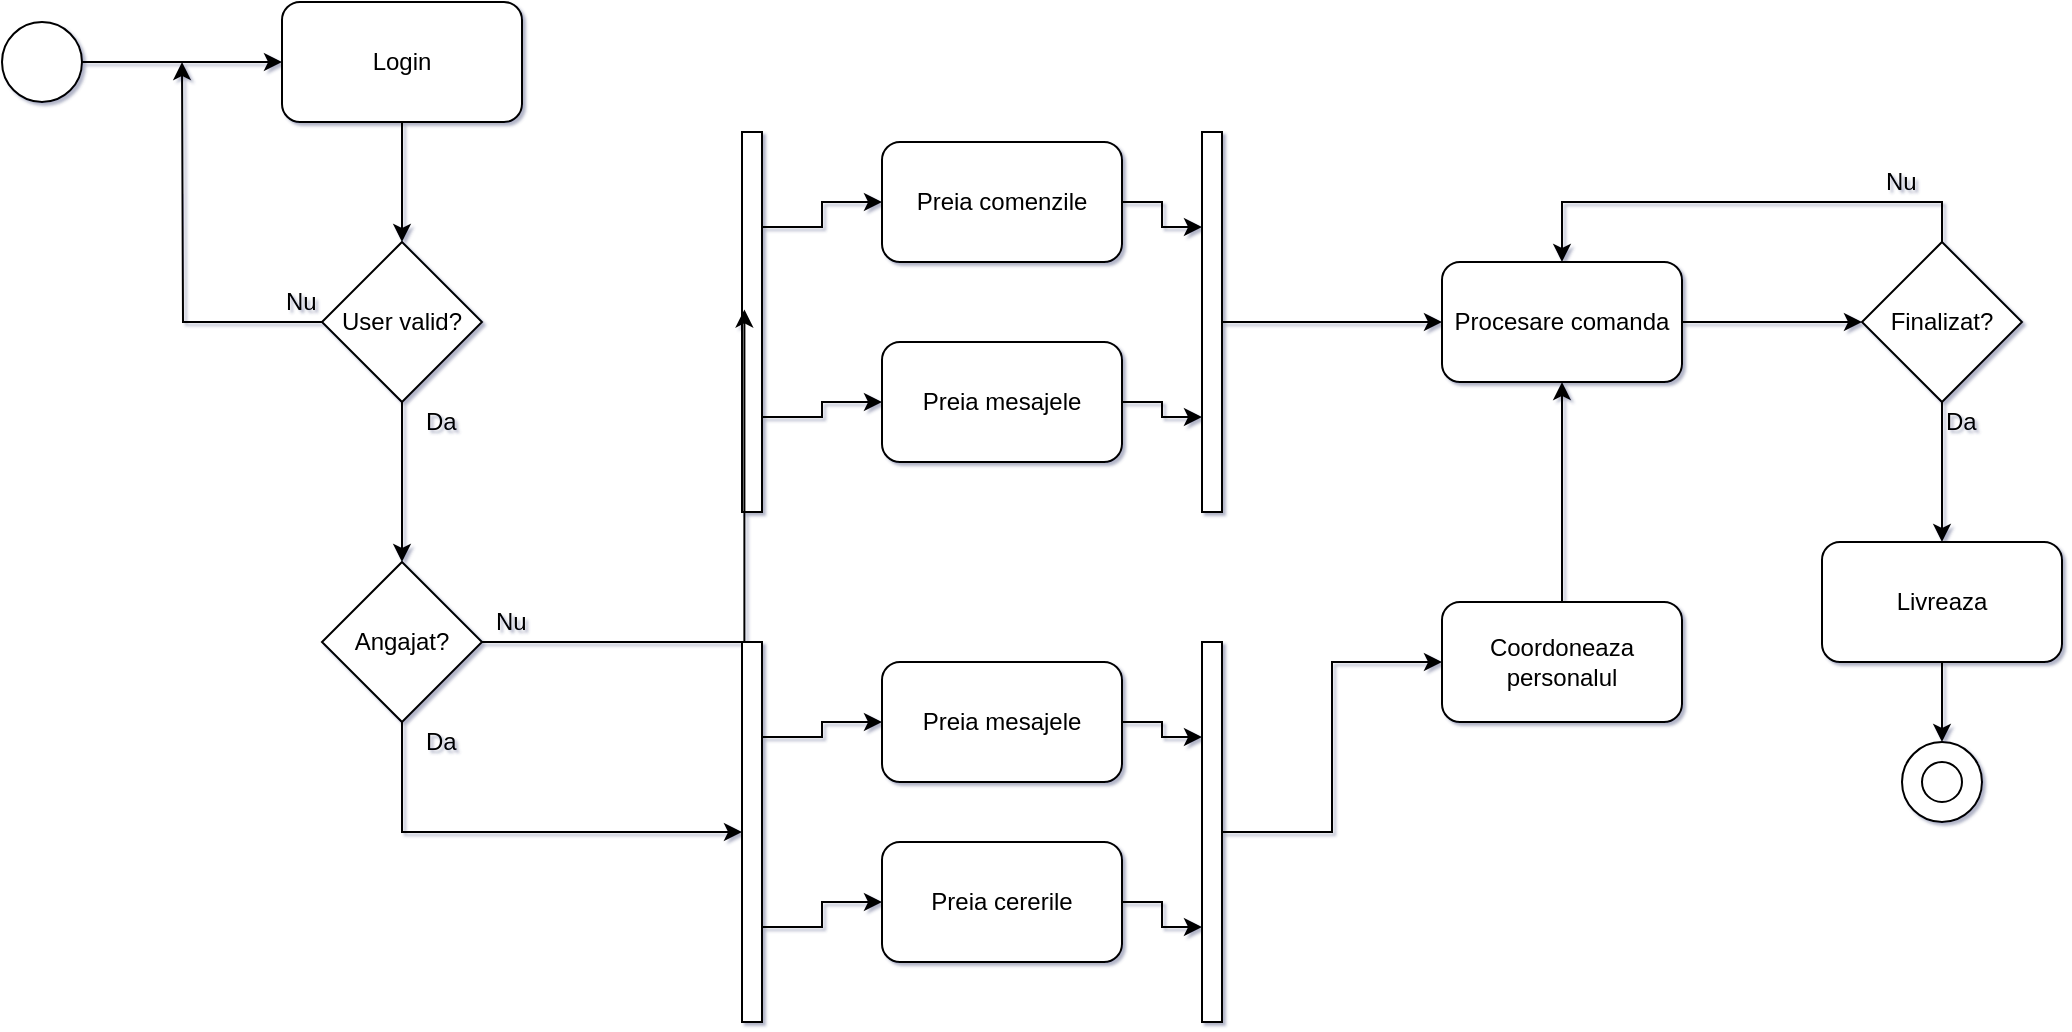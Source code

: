 <mxfile version="12.2.7" type="device" pages="1"><diagram id="grk2xSzgRMciQ6-XuMtg" name="Page-1"><mxGraphModel dx="1264" dy="534" grid="1" gridSize="10" guides="1" tooltips="1" connect="1" arrows="1" fold="1" page="1" pageScale="1" pageWidth="850" pageHeight="1100" background="#ffffff" math="0" shadow="1"><root><mxCell id="0"/><mxCell id="1" parent="0"/><mxCell id="65v1SRv-_Eyv69s4_xlO-5" style="edgeStyle=orthogonalEdgeStyle;rounded=0;orthogonalLoop=1;jettySize=auto;html=1;exitX=1;exitY=0.5;exitDx=0;exitDy=0;" edge="1" parent="1" source="65v1SRv-_Eyv69s4_xlO-1" target="65v1SRv-_Eyv69s4_xlO-2"><mxGeometry relative="1" as="geometry"/></mxCell><mxCell id="65v1SRv-_Eyv69s4_xlO-1" value="" style="ellipse;whiteSpace=wrap;html=1;aspect=fixed;" vertex="1" parent="1"><mxGeometry x="110" y="80" width="40" height="40" as="geometry"/></mxCell><mxCell id="65v1SRv-_Eyv69s4_xlO-4" style="edgeStyle=orthogonalEdgeStyle;rounded=0;orthogonalLoop=1;jettySize=auto;html=1;exitX=0.5;exitY=1;exitDx=0;exitDy=0;entryX=0.5;entryY=0;entryDx=0;entryDy=0;" edge="1" parent="1" source="65v1SRv-_Eyv69s4_xlO-2" target="65v1SRv-_Eyv69s4_xlO-3"><mxGeometry relative="1" as="geometry"/></mxCell><mxCell id="65v1SRv-_Eyv69s4_xlO-2" value="Login" style="rounded=1;whiteSpace=wrap;html=1;" vertex="1" parent="1"><mxGeometry x="250" y="70" width="120" height="60" as="geometry"/></mxCell><mxCell id="65v1SRv-_Eyv69s4_xlO-22" style="edgeStyle=orthogonalEdgeStyle;rounded=0;orthogonalLoop=1;jettySize=auto;html=1;exitX=0.5;exitY=1;exitDx=0;exitDy=0;entryX=0.5;entryY=0;entryDx=0;entryDy=0;" edge="1" parent="1" source="65v1SRv-_Eyv69s4_xlO-3" target="65v1SRv-_Eyv69s4_xlO-21"><mxGeometry relative="1" as="geometry"/></mxCell><mxCell id="65v1SRv-_Eyv69s4_xlO-25" style="edgeStyle=orthogonalEdgeStyle;rounded=0;orthogonalLoop=1;jettySize=auto;html=1;exitX=0;exitY=0.5;exitDx=0;exitDy=0;" edge="1" parent="1" source="65v1SRv-_Eyv69s4_xlO-3"><mxGeometry relative="1" as="geometry"><mxPoint x="200" y="100" as="targetPoint"/></mxGeometry></mxCell><mxCell id="65v1SRv-_Eyv69s4_xlO-3" value="User valid?" style="rhombus;whiteSpace=wrap;html=1;" vertex="1" parent="1"><mxGeometry x="270" y="190" width="80" height="80" as="geometry"/></mxCell><mxCell id="65v1SRv-_Eyv69s4_xlO-19" style="edgeStyle=orthogonalEdgeStyle;rounded=0;orthogonalLoop=1;jettySize=auto;html=1;exitX=1;exitY=0.25;exitDx=0;exitDy=0;entryX=0;entryY=0.5;entryDx=0;entryDy=0;" edge="1" parent="1" source="65v1SRv-_Eyv69s4_xlO-7" target="65v1SRv-_Eyv69s4_xlO-17"><mxGeometry relative="1" as="geometry"/></mxCell><mxCell id="65v1SRv-_Eyv69s4_xlO-20" style="edgeStyle=orthogonalEdgeStyle;rounded=0;orthogonalLoop=1;jettySize=auto;html=1;exitX=1;exitY=0.75;exitDx=0;exitDy=0;entryX=0;entryY=0.5;entryDx=0;entryDy=0;" edge="1" parent="1" source="65v1SRv-_Eyv69s4_xlO-7" target="65v1SRv-_Eyv69s4_xlO-16"><mxGeometry relative="1" as="geometry"/></mxCell><mxCell id="65v1SRv-_Eyv69s4_xlO-7" value="" style="rounded=0;whiteSpace=wrap;html=1;" vertex="1" parent="1"><mxGeometry x="480" y="135" width="10" height="190" as="geometry"/></mxCell><mxCell id="65v1SRv-_Eyv69s4_xlO-40" style="edgeStyle=orthogonalEdgeStyle;rounded=0;orthogonalLoop=1;jettySize=auto;html=1;exitX=1;exitY=0.5;exitDx=0;exitDy=0;entryX=0;entryY=0.75;entryDx=0;entryDy=0;" edge="1" parent="1" source="65v1SRv-_Eyv69s4_xlO-16" target="65v1SRv-_Eyv69s4_xlO-38"><mxGeometry relative="1" as="geometry"/></mxCell><mxCell id="65v1SRv-_Eyv69s4_xlO-16" value="Preia mesajele" style="rounded=1;whiteSpace=wrap;html=1;" vertex="1" parent="1"><mxGeometry x="550" y="240" width="120" height="60" as="geometry"/></mxCell><mxCell id="65v1SRv-_Eyv69s4_xlO-39" style="edgeStyle=orthogonalEdgeStyle;rounded=0;orthogonalLoop=1;jettySize=auto;html=1;exitX=1;exitY=0.5;exitDx=0;exitDy=0;entryX=0;entryY=0.25;entryDx=0;entryDy=0;" edge="1" parent="1" source="65v1SRv-_Eyv69s4_xlO-17" target="65v1SRv-_Eyv69s4_xlO-38"><mxGeometry relative="1" as="geometry"/></mxCell><mxCell id="65v1SRv-_Eyv69s4_xlO-17" value="Preia comenzile" style="rounded=1;whiteSpace=wrap;html=1;" vertex="1" parent="1"><mxGeometry x="550" y="140" width="120" height="60" as="geometry"/></mxCell><mxCell id="65v1SRv-_Eyv69s4_xlO-27" style="edgeStyle=orthogonalEdgeStyle;rounded=0;orthogonalLoop=1;jettySize=auto;html=1;exitX=1;exitY=0.5;exitDx=0;exitDy=0;entryX=0.12;entryY=0.467;entryDx=0;entryDy=0;entryPerimeter=0;" edge="1" parent="1" source="65v1SRv-_Eyv69s4_xlO-21" target="65v1SRv-_Eyv69s4_xlO-7"><mxGeometry relative="1" as="geometry"/></mxCell><mxCell id="65v1SRv-_Eyv69s4_xlO-30" style="edgeStyle=orthogonalEdgeStyle;rounded=0;orthogonalLoop=1;jettySize=auto;html=1;exitX=0.5;exitY=1;exitDx=0;exitDy=0;entryX=0;entryY=0.5;entryDx=0;entryDy=0;" edge="1" parent="1" source="65v1SRv-_Eyv69s4_xlO-21" target="65v1SRv-_Eyv69s4_xlO-29"><mxGeometry relative="1" as="geometry"/></mxCell><mxCell id="65v1SRv-_Eyv69s4_xlO-21" value="Angajat?" style="rhombus;whiteSpace=wrap;html=1;" vertex="1" parent="1"><mxGeometry x="270" y="350" width="80" height="80" as="geometry"/></mxCell><mxCell id="65v1SRv-_Eyv69s4_xlO-23" value="Da" style="text;html=1;resizable=0;points=[];autosize=1;align=left;verticalAlign=top;spacingTop=-4;" vertex="1" parent="1"><mxGeometry x="320" y="270" width="30" height="20" as="geometry"/></mxCell><mxCell id="65v1SRv-_Eyv69s4_xlO-26" value="Nu" style="text;html=1;resizable=0;points=[];autosize=1;align=left;verticalAlign=top;spacingTop=-4;" vertex="1" parent="1"><mxGeometry x="250" y="210" width="30" height="20" as="geometry"/></mxCell><mxCell id="65v1SRv-_Eyv69s4_xlO-28" value="Nu" style="text;html=1;resizable=0;points=[];autosize=1;align=left;verticalAlign=top;spacingTop=-4;" vertex="1" parent="1"><mxGeometry x="355" y="370" width="30" height="20" as="geometry"/></mxCell><mxCell id="65v1SRv-_Eyv69s4_xlO-35" style="edgeStyle=orthogonalEdgeStyle;rounded=0;orthogonalLoop=1;jettySize=auto;html=1;exitX=1;exitY=0.25;exitDx=0;exitDy=0;entryX=0;entryY=0.5;entryDx=0;entryDy=0;" edge="1" parent="1" source="65v1SRv-_Eyv69s4_xlO-29" target="65v1SRv-_Eyv69s4_xlO-32"><mxGeometry relative="1" as="geometry"/></mxCell><mxCell id="65v1SRv-_Eyv69s4_xlO-36" style="edgeStyle=orthogonalEdgeStyle;rounded=0;orthogonalLoop=1;jettySize=auto;html=1;exitX=1;exitY=0.75;exitDx=0;exitDy=0;entryX=0;entryY=0.5;entryDx=0;entryDy=0;" edge="1" parent="1" source="65v1SRv-_Eyv69s4_xlO-29" target="65v1SRv-_Eyv69s4_xlO-34"><mxGeometry relative="1" as="geometry"/></mxCell><mxCell id="65v1SRv-_Eyv69s4_xlO-29" value="" style="rounded=0;whiteSpace=wrap;html=1;" vertex="1" parent="1"><mxGeometry x="480" y="390" width="10" height="190" as="geometry"/></mxCell><mxCell id="65v1SRv-_Eyv69s4_xlO-31" value="Da" style="text;html=1;resizable=0;points=[];autosize=1;align=left;verticalAlign=top;spacingTop=-4;" vertex="1" parent="1"><mxGeometry x="320" y="430" width="30" height="20" as="geometry"/></mxCell><mxCell id="65v1SRv-_Eyv69s4_xlO-41" style="edgeStyle=orthogonalEdgeStyle;rounded=0;orthogonalLoop=1;jettySize=auto;html=1;exitX=1;exitY=0.5;exitDx=0;exitDy=0;entryX=0;entryY=0.25;entryDx=0;entryDy=0;" edge="1" parent="1" source="65v1SRv-_Eyv69s4_xlO-32" target="65v1SRv-_Eyv69s4_xlO-37"><mxGeometry relative="1" as="geometry"/></mxCell><mxCell id="65v1SRv-_Eyv69s4_xlO-32" value="Preia mesajele" style="rounded=1;whiteSpace=wrap;html=1;" vertex="1" parent="1"><mxGeometry x="550" y="400" width="120" height="60" as="geometry"/></mxCell><mxCell id="65v1SRv-_Eyv69s4_xlO-42" style="edgeStyle=orthogonalEdgeStyle;rounded=0;orthogonalLoop=1;jettySize=auto;html=1;exitX=1;exitY=0.5;exitDx=0;exitDy=0;entryX=0;entryY=0.75;entryDx=0;entryDy=0;" edge="1" parent="1" source="65v1SRv-_Eyv69s4_xlO-34" target="65v1SRv-_Eyv69s4_xlO-37"><mxGeometry relative="1" as="geometry"/></mxCell><mxCell id="65v1SRv-_Eyv69s4_xlO-34" value="Preia cererile" style="rounded=1;whiteSpace=wrap;html=1;" vertex="1" parent="1"><mxGeometry x="550" y="490" width="120" height="60" as="geometry"/></mxCell><mxCell id="65v1SRv-_Eyv69s4_xlO-46" style="edgeStyle=orthogonalEdgeStyle;rounded=0;orthogonalLoop=1;jettySize=auto;html=1;exitX=1;exitY=0.5;exitDx=0;exitDy=0;entryX=0;entryY=0.5;entryDx=0;entryDy=0;" edge="1" parent="1" source="65v1SRv-_Eyv69s4_xlO-37" target="65v1SRv-_Eyv69s4_xlO-45"><mxGeometry relative="1" as="geometry"/></mxCell><mxCell id="65v1SRv-_Eyv69s4_xlO-37" value="" style="rounded=0;whiteSpace=wrap;html=1;" vertex="1" parent="1"><mxGeometry x="710" y="390" width="10" height="190" as="geometry"/></mxCell><mxCell id="65v1SRv-_Eyv69s4_xlO-44" style="edgeStyle=orthogonalEdgeStyle;rounded=0;orthogonalLoop=1;jettySize=auto;html=1;exitX=1;exitY=0.5;exitDx=0;exitDy=0;entryX=0;entryY=0.5;entryDx=0;entryDy=0;" edge="1" parent="1" source="65v1SRv-_Eyv69s4_xlO-38" target="65v1SRv-_Eyv69s4_xlO-43"><mxGeometry relative="1" as="geometry"/></mxCell><mxCell id="65v1SRv-_Eyv69s4_xlO-38" value="" style="rounded=0;whiteSpace=wrap;html=1;" vertex="1" parent="1"><mxGeometry x="710" y="135" width="10" height="190" as="geometry"/></mxCell><mxCell id="65v1SRv-_Eyv69s4_xlO-49" style="edgeStyle=orthogonalEdgeStyle;rounded=0;orthogonalLoop=1;jettySize=auto;html=1;exitX=1;exitY=0.5;exitDx=0;exitDy=0;entryX=0;entryY=0.5;entryDx=0;entryDy=0;" edge="1" parent="1" source="65v1SRv-_Eyv69s4_xlO-43" target="65v1SRv-_Eyv69s4_xlO-48"><mxGeometry relative="1" as="geometry"/></mxCell><mxCell id="65v1SRv-_Eyv69s4_xlO-43" value="Procesare comanda" style="rounded=1;whiteSpace=wrap;html=1;" vertex="1" parent="1"><mxGeometry x="830" y="200" width="120" height="60" as="geometry"/></mxCell><mxCell id="65v1SRv-_Eyv69s4_xlO-47" style="edgeStyle=orthogonalEdgeStyle;rounded=0;orthogonalLoop=1;jettySize=auto;html=1;exitX=0.5;exitY=0;exitDx=0;exitDy=0;entryX=0.5;entryY=1;entryDx=0;entryDy=0;" edge="1" parent="1" source="65v1SRv-_Eyv69s4_xlO-45" target="65v1SRv-_Eyv69s4_xlO-43"><mxGeometry relative="1" as="geometry"/></mxCell><mxCell id="65v1SRv-_Eyv69s4_xlO-45" value="Coordoneaza personalul" style="rounded=1;whiteSpace=wrap;html=1;" vertex="1" parent="1"><mxGeometry x="830" y="370" width="120" height="60" as="geometry"/></mxCell><mxCell id="65v1SRv-_Eyv69s4_xlO-50" style="edgeStyle=orthogonalEdgeStyle;rounded=0;orthogonalLoop=1;jettySize=auto;html=1;exitX=0.5;exitY=0;exitDx=0;exitDy=0;entryX=0.5;entryY=0;entryDx=0;entryDy=0;" edge="1" parent="1" source="65v1SRv-_Eyv69s4_xlO-48" target="65v1SRv-_Eyv69s4_xlO-43"><mxGeometry relative="1" as="geometry"/></mxCell><mxCell id="65v1SRv-_Eyv69s4_xlO-53" style="edgeStyle=orthogonalEdgeStyle;rounded=0;orthogonalLoop=1;jettySize=auto;html=1;exitX=0.5;exitY=1;exitDx=0;exitDy=0;entryX=0.5;entryY=0;entryDx=0;entryDy=0;" edge="1" parent="1" source="65v1SRv-_Eyv69s4_xlO-48" target="65v1SRv-_Eyv69s4_xlO-52"><mxGeometry relative="1" as="geometry"/></mxCell><mxCell id="65v1SRv-_Eyv69s4_xlO-48" value="Finalizat?" style="rhombus;whiteSpace=wrap;html=1;" vertex="1" parent="1"><mxGeometry x="1040" y="190" width="80" height="80" as="geometry"/></mxCell><mxCell id="65v1SRv-_Eyv69s4_xlO-51" value="Nu" style="text;html=1;resizable=0;points=[];autosize=1;align=left;verticalAlign=top;spacingTop=-4;" vertex="1" parent="1"><mxGeometry x="1050" y="150" width="30" height="20" as="geometry"/></mxCell><mxCell id="65v1SRv-_Eyv69s4_xlO-57" style="edgeStyle=orthogonalEdgeStyle;rounded=0;orthogonalLoop=1;jettySize=auto;html=1;exitX=0.5;exitY=1;exitDx=0;exitDy=0;entryX=0.5;entryY=0;entryDx=0;entryDy=0;" edge="1" parent="1" source="65v1SRv-_Eyv69s4_xlO-52" target="65v1SRv-_Eyv69s4_xlO-55"><mxGeometry relative="1" as="geometry"/></mxCell><mxCell id="65v1SRv-_Eyv69s4_xlO-52" value="Livreaza" style="rounded=1;whiteSpace=wrap;html=1;" vertex="1" parent="1"><mxGeometry x="1020" y="340" width="120" height="60" as="geometry"/></mxCell><mxCell id="65v1SRv-_Eyv69s4_xlO-54" value="Da" style="text;html=1;resizable=0;points=[];autosize=1;align=left;verticalAlign=top;spacingTop=-4;" vertex="1" parent="1"><mxGeometry x="1080" y="270" width="30" height="20" as="geometry"/></mxCell><mxCell id="65v1SRv-_Eyv69s4_xlO-55" value="" style="ellipse;whiteSpace=wrap;html=1;aspect=fixed;" vertex="1" parent="1"><mxGeometry x="1060" y="440" width="40" height="40" as="geometry"/></mxCell><mxCell id="65v1SRv-_Eyv69s4_xlO-56" value="" style="ellipse;whiteSpace=wrap;html=1;aspect=fixed;" vertex="1" parent="1"><mxGeometry x="1070" y="450" width="20" height="20" as="geometry"/></mxCell></root></mxGraphModel></diagram></mxfile>
